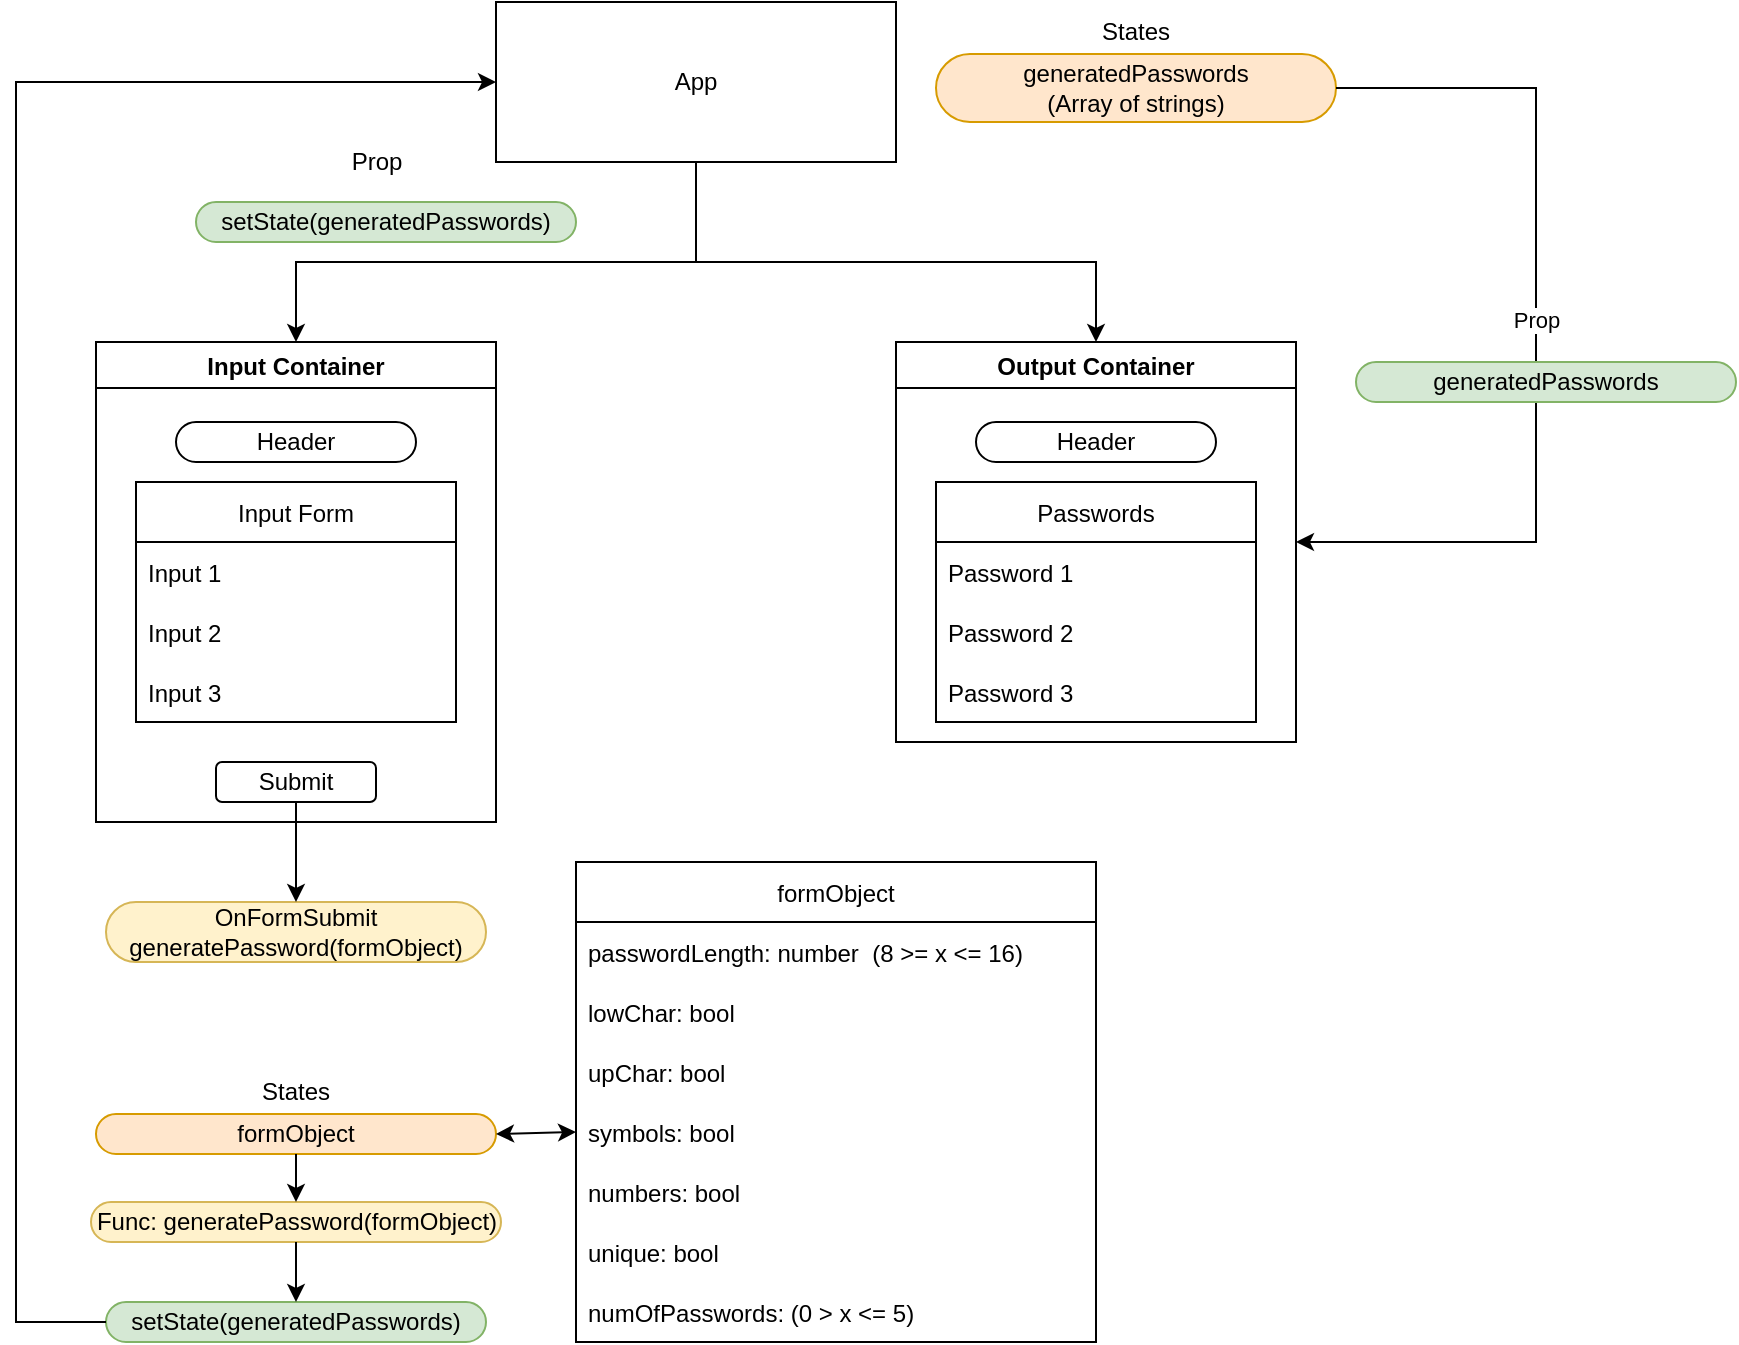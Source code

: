 <mxfile version="16.2.7" type="github">
  <diagram id="k0uZgZyYwI2Upb_hqEyq" name="Page-1">
    <mxGraphModel dx="1293" dy="693" grid="1" gridSize="10" guides="1" tooltips="1" connect="1" arrows="1" fold="1" page="1" pageScale="1" pageWidth="850" pageHeight="1100" math="0" shadow="0">
      <root>
        <mxCell id="0" />
        <mxCell id="1" parent="0" />
        <mxCell id="zKvZWbMJzwQfPkqD02Oh-1" value="App" style="rounded=0;whiteSpace=wrap;html=1;" parent="1" vertex="1">
          <mxGeometry x="665" y="140" width="200" height="80" as="geometry" />
        </mxCell>
        <mxCell id="zKvZWbMJzwQfPkqD02Oh-14" value="Input Container" style="swimlane;" parent="1" vertex="1">
          <mxGeometry x="465" y="310" width="200" height="240" as="geometry" />
        </mxCell>
        <mxCell id="zKvZWbMJzwQfPkqD02Oh-6" value="Header" style="rounded=1;whiteSpace=wrap;html=1;arcSize=50;" parent="zKvZWbMJzwQfPkqD02Oh-14" vertex="1">
          <mxGeometry x="40" y="40" width="120" height="20" as="geometry" />
        </mxCell>
        <mxCell id="zKvZWbMJzwQfPkqD02Oh-15" value="Input Form" style="swimlane;fontStyle=0;childLayout=stackLayout;horizontal=1;startSize=30;horizontalStack=0;resizeParent=1;resizeParentMax=0;resizeLast=0;collapsible=1;marginBottom=0;swimlaneLine=1;rounded=0;shadow=0;sketch=0;glass=0;" parent="zKvZWbMJzwQfPkqD02Oh-14" vertex="1">
          <mxGeometry x="20" y="70" width="160" height="120" as="geometry">
            <mxRectangle x="330" y="330" width="60" height="30" as="alternateBounds" />
          </mxGeometry>
        </mxCell>
        <mxCell id="zKvZWbMJzwQfPkqD02Oh-16" value="Input 1" style="text;strokeColor=none;fillColor=none;align=left;verticalAlign=middle;spacingLeft=4;spacingRight=4;overflow=hidden;points=[[0,0.5],[1,0.5]];portConstraint=eastwest;rotatable=0;" parent="zKvZWbMJzwQfPkqD02Oh-15" vertex="1">
          <mxGeometry y="30" width="160" height="30" as="geometry" />
        </mxCell>
        <mxCell id="zKvZWbMJzwQfPkqD02Oh-17" value="Input 2" style="text;strokeColor=none;fillColor=none;align=left;verticalAlign=middle;spacingLeft=4;spacingRight=4;overflow=hidden;points=[[0,0.5],[1,0.5]];portConstraint=eastwest;rotatable=0;" parent="zKvZWbMJzwQfPkqD02Oh-15" vertex="1">
          <mxGeometry y="60" width="160" height="30" as="geometry" />
        </mxCell>
        <mxCell id="zKvZWbMJzwQfPkqD02Oh-18" value="Input 3" style="text;strokeColor=none;fillColor=none;align=left;verticalAlign=middle;spacingLeft=4;spacingRight=4;overflow=hidden;points=[[0,0.5],[1,0.5]];portConstraint=eastwest;rotatable=0;" parent="zKvZWbMJzwQfPkqD02Oh-15" vertex="1">
          <mxGeometry y="90" width="160" height="30" as="geometry" />
        </mxCell>
        <mxCell id="zKvZWbMJzwQfPkqD02Oh-44" value="Submit" style="rounded=1;whiteSpace=wrap;html=1;shadow=0;glass=0;sketch=0;" parent="zKvZWbMJzwQfPkqD02Oh-14" vertex="1">
          <mxGeometry x="60" y="210" width="80" height="20" as="geometry" />
        </mxCell>
        <mxCell id="zKvZWbMJzwQfPkqD02Oh-20" value="Output Container" style="swimlane;" parent="1" vertex="1">
          <mxGeometry x="865" y="310" width="200" height="200" as="geometry" />
        </mxCell>
        <mxCell id="zKvZWbMJzwQfPkqD02Oh-21" value="Header" style="rounded=1;whiteSpace=wrap;html=1;arcSize=50;" parent="zKvZWbMJzwQfPkqD02Oh-20" vertex="1">
          <mxGeometry x="40" y="40" width="120" height="20" as="geometry" />
        </mxCell>
        <mxCell id="zKvZWbMJzwQfPkqD02Oh-22" value="Passwords" style="swimlane;fontStyle=0;childLayout=stackLayout;horizontal=1;startSize=30;horizontalStack=0;resizeParent=1;resizeParentMax=0;resizeLast=0;collapsible=1;marginBottom=0;swimlaneLine=1;rounded=0;shadow=0;sketch=0;glass=0;" parent="zKvZWbMJzwQfPkqD02Oh-20" vertex="1">
          <mxGeometry x="20" y="70" width="160" height="120" as="geometry">
            <mxRectangle x="330" y="330" width="60" height="30" as="alternateBounds" />
          </mxGeometry>
        </mxCell>
        <mxCell id="zKvZWbMJzwQfPkqD02Oh-23" value="Password 1" style="text;strokeColor=none;fillColor=none;align=left;verticalAlign=middle;spacingLeft=4;spacingRight=4;overflow=hidden;points=[[0,0.5],[1,0.5]];portConstraint=eastwest;rotatable=0;" parent="zKvZWbMJzwQfPkqD02Oh-22" vertex="1">
          <mxGeometry y="30" width="160" height="30" as="geometry" />
        </mxCell>
        <mxCell id="zKvZWbMJzwQfPkqD02Oh-24" value="Password 2" style="text;strokeColor=none;fillColor=none;align=left;verticalAlign=middle;spacingLeft=4;spacingRight=4;overflow=hidden;points=[[0,0.5],[1,0.5]];portConstraint=eastwest;rotatable=0;" parent="zKvZWbMJzwQfPkqD02Oh-22" vertex="1">
          <mxGeometry y="60" width="160" height="30" as="geometry" />
        </mxCell>
        <mxCell id="zKvZWbMJzwQfPkqD02Oh-25" value="Password 3" style="text;strokeColor=none;fillColor=none;align=left;verticalAlign=middle;spacingLeft=4;spacingRight=4;overflow=hidden;points=[[0,0.5],[1,0.5]];portConstraint=eastwest;rotatable=0;" parent="zKvZWbMJzwQfPkqD02Oh-22" vertex="1">
          <mxGeometry y="90" width="160" height="30" as="geometry" />
        </mxCell>
        <mxCell id="zKvZWbMJzwQfPkqD02Oh-26" value="" style="endArrow=classic;html=1;rounded=0;exitX=0.5;exitY=1;exitDx=0;exitDy=0;entryX=0.5;entryY=0;entryDx=0;entryDy=0;" parent="1" source="zKvZWbMJzwQfPkqD02Oh-1" target="zKvZWbMJzwQfPkqD02Oh-14" edge="1">
          <mxGeometry width="50" height="50" relative="1" as="geometry">
            <mxPoint x="715" y="490" as="sourcePoint" />
            <mxPoint x="765" y="440" as="targetPoint" />
            <Array as="points">
              <mxPoint x="765" y="270" />
              <mxPoint x="565" y="270" />
            </Array>
          </mxGeometry>
        </mxCell>
        <mxCell id="zKvZWbMJzwQfPkqD02Oh-27" value="" style="endArrow=classic;html=1;rounded=0;entryX=0.5;entryY=0;entryDx=0;entryDy=0;" parent="1" target="zKvZWbMJzwQfPkqD02Oh-20" edge="1">
          <mxGeometry width="50" height="50" relative="1" as="geometry">
            <mxPoint x="765" y="220" as="sourcePoint" />
            <mxPoint x="575" y="320" as="targetPoint" />
            <Array as="points">
              <mxPoint x="765" y="270" />
              <mxPoint x="965" y="270" />
            </Array>
          </mxGeometry>
        </mxCell>
        <mxCell id="zKvZWbMJzwQfPkqD02Oh-28" value="generatedPasswords&lt;br&gt;(Array of strings)" style="rounded=1;whiteSpace=wrap;html=1;shadow=0;glass=0;sketch=0;arcSize=50;fillColor=#ffe6cc;strokeColor=#d79b00;" parent="1" vertex="1">
          <mxGeometry x="885" y="166" width="200" height="34" as="geometry" />
        </mxCell>
        <mxCell id="zKvZWbMJzwQfPkqD02Oh-29" value="States" style="text;html=1;strokeColor=none;fillColor=none;align=center;verticalAlign=middle;whiteSpace=wrap;rounded=0;shadow=0;glass=0;sketch=0;" parent="1" vertex="1">
          <mxGeometry x="955" y="140" width="60" height="30" as="geometry" />
        </mxCell>
        <mxCell id="zKvZWbMJzwQfPkqD02Oh-30" value="" style="endArrow=classic;html=1;rounded=0;exitX=1;exitY=0.5;exitDx=0;exitDy=0;entryX=1;entryY=0.5;entryDx=0;entryDy=0;" parent="1" source="zKvZWbMJzwQfPkqD02Oh-28" target="zKvZWbMJzwQfPkqD02Oh-20" edge="1">
          <mxGeometry width="50" height="50" relative="1" as="geometry">
            <mxPoint x="715" y="480" as="sourcePoint" />
            <mxPoint x="765" y="430" as="targetPoint" />
            <Array as="points">
              <mxPoint x="1185" y="183" />
              <mxPoint x="1185" y="300" />
              <mxPoint x="1185" y="410" />
            </Array>
          </mxGeometry>
        </mxCell>
        <mxCell id="zKvZWbMJzwQfPkqD02Oh-33" value="Prop" style="edgeLabel;html=1;align=center;verticalAlign=middle;resizable=0;points=[];" parent="zKvZWbMJzwQfPkqD02Oh-30" vertex="1" connectable="0">
          <mxGeometry x="0.119" y="3" relative="1" as="geometry">
            <mxPoint x="-3" y="-34" as="offset" />
          </mxGeometry>
        </mxCell>
        <mxCell id="zKvZWbMJzwQfPkqD02Oh-34" value="formObject" style="rounded=1;whiteSpace=wrap;html=1;shadow=0;glass=0;sketch=0;arcSize=50;fillColor=#ffe6cc;strokeColor=#d79b00;" parent="1" vertex="1">
          <mxGeometry x="465" y="696" width="200" height="20" as="geometry" />
        </mxCell>
        <mxCell id="zKvZWbMJzwQfPkqD02Oh-35" value="States" style="text;html=1;strokeColor=none;fillColor=none;align=center;verticalAlign=middle;whiteSpace=wrap;rounded=0;shadow=0;glass=0;sketch=0;" parent="1" vertex="1">
          <mxGeometry x="535" y="670" width="60" height="30" as="geometry" />
        </mxCell>
        <mxCell id="zKvZWbMJzwQfPkqD02Oh-36" value="setState(generatedPasswords)" style="rounded=1;whiteSpace=wrap;html=1;shadow=0;glass=0;sketch=0;arcSize=50;fillColor=#d5e8d4;strokeColor=#82b366;" parent="1" vertex="1">
          <mxGeometry x="515" y="240" width="190" height="20" as="geometry" />
        </mxCell>
        <mxCell id="zKvZWbMJzwQfPkqD02Oh-37" value="setState(generatedPasswords)" style="rounded=1;whiteSpace=wrap;html=1;shadow=0;glass=0;sketch=0;arcSize=50;fillColor=#d5e8d4;strokeColor=#82b366;" parent="1" vertex="1">
          <mxGeometry x="470" y="790" width="190" height="20" as="geometry" />
        </mxCell>
        <mxCell id="zKvZWbMJzwQfPkqD02Oh-38" value="Prop" style="text;html=1;align=center;verticalAlign=middle;resizable=0;points=[];autosize=1;strokeColor=none;fillColor=none;" parent="1" vertex="1">
          <mxGeometry x="585" y="210" width="40" height="20" as="geometry" />
        </mxCell>
        <mxCell id="zKvZWbMJzwQfPkqD02Oh-40" value="" style="endArrow=classic;html=1;rounded=0;exitX=0;exitY=0.5;exitDx=0;exitDy=0;entryX=0;entryY=0.5;entryDx=0;entryDy=0;" parent="1" source="zKvZWbMJzwQfPkqD02Oh-37" target="zKvZWbMJzwQfPkqD02Oh-1" edge="1">
          <mxGeometry width="50" height="50" relative="1" as="geometry">
            <mxPoint x="715" y="460" as="sourcePoint" />
            <mxPoint x="765" y="410" as="targetPoint" />
            <Array as="points">
              <mxPoint x="425" y="800" />
              <mxPoint x="425" y="350" />
              <mxPoint x="425" y="180" />
            </Array>
          </mxGeometry>
        </mxCell>
        <mxCell id="zKvZWbMJzwQfPkqD02Oh-41" value="Func: generatePassword(formObject)" style="rounded=1;whiteSpace=wrap;html=1;shadow=0;glass=0;sketch=0;arcSize=50;fillColor=#fff2cc;strokeColor=#d6b656;" parent="1" vertex="1">
          <mxGeometry x="462.5" y="740" width="205" height="20" as="geometry" />
        </mxCell>
        <mxCell id="zKvZWbMJzwQfPkqD02Oh-42" value="" style="endArrow=classic;html=1;rounded=0;exitX=0.5;exitY=1;exitDx=0;exitDy=0;entryX=0.5;entryY=0;entryDx=0;entryDy=0;" parent="1" source="zKvZWbMJzwQfPkqD02Oh-34" target="zKvZWbMJzwQfPkqD02Oh-41" edge="1">
          <mxGeometry width="50" height="50" relative="1" as="geometry">
            <mxPoint x="715" y="610" as="sourcePoint" />
            <mxPoint x="765" y="560" as="targetPoint" />
          </mxGeometry>
        </mxCell>
        <mxCell id="zKvZWbMJzwQfPkqD02Oh-43" value="" style="endArrow=classic;html=1;rounded=0;exitX=0.5;exitY=1;exitDx=0;exitDy=0;entryX=0.5;entryY=0;entryDx=0;entryDy=0;" parent="1" source="zKvZWbMJzwQfPkqD02Oh-41" target="zKvZWbMJzwQfPkqD02Oh-37" edge="1">
          <mxGeometry width="50" height="50" relative="1" as="geometry">
            <mxPoint x="715" y="610" as="sourcePoint" />
            <mxPoint x="745" y="750" as="targetPoint" />
          </mxGeometry>
        </mxCell>
        <mxCell id="zKvZWbMJzwQfPkqD02Oh-45" value="OnFormSubmit&lt;br&gt;generatePassword(formObject)" style="rounded=1;whiteSpace=wrap;html=1;shadow=0;glass=0;sketch=0;arcSize=50;fillColor=#fff2cc;strokeColor=#d6b656;" parent="1" vertex="1">
          <mxGeometry x="470" y="590" width="190" height="30" as="geometry" />
        </mxCell>
        <mxCell id="zKvZWbMJzwQfPkqD02Oh-46" value="" style="endArrow=classic;html=1;rounded=0;exitX=0.5;exitY=1;exitDx=0;exitDy=0;entryX=0.5;entryY=0;entryDx=0;entryDy=0;" parent="1" source="zKvZWbMJzwQfPkqD02Oh-44" target="zKvZWbMJzwQfPkqD02Oh-45" edge="1">
          <mxGeometry width="50" height="50" relative="1" as="geometry">
            <mxPoint x="715" y="550" as="sourcePoint" />
            <mxPoint x="765" y="500" as="targetPoint" />
          </mxGeometry>
        </mxCell>
        <mxCell id="r4Dhjcxrm_ZlPEv7jadK-1" value="generatedPasswords" style="rounded=1;whiteSpace=wrap;html=1;shadow=0;glass=0;sketch=0;arcSize=50;fillColor=#d5e8d4;strokeColor=#82b366;" vertex="1" parent="1">
          <mxGeometry x="1095" y="320" width="190" height="20" as="geometry" />
        </mxCell>
        <mxCell id="r4Dhjcxrm_ZlPEv7jadK-6" value="formObject" style="swimlane;fontStyle=0;childLayout=stackLayout;horizontal=1;startSize=30;horizontalStack=0;resizeParent=1;resizeParentMax=0;resizeLast=0;collapsible=1;marginBottom=0;" vertex="1" parent="1">
          <mxGeometry x="705" y="570" width="260" height="240" as="geometry" />
        </mxCell>
        <mxCell id="r4Dhjcxrm_ZlPEv7jadK-7" value="passwordLength: number  (8 &gt;= x &lt;= 16)" style="text;strokeColor=none;fillColor=none;align=left;verticalAlign=middle;spacingLeft=4;spacingRight=4;overflow=hidden;points=[[0,0.5],[1,0.5]];portConstraint=eastwest;rotatable=0;" vertex="1" parent="r4Dhjcxrm_ZlPEv7jadK-6">
          <mxGeometry y="30" width="260" height="30" as="geometry" />
        </mxCell>
        <mxCell id="r4Dhjcxrm_ZlPEv7jadK-10" value="lowChar: bool" style="text;strokeColor=none;fillColor=none;align=left;verticalAlign=middle;spacingLeft=4;spacingRight=4;overflow=hidden;points=[[0,0.5],[1,0.5]];portConstraint=eastwest;rotatable=0;" vertex="1" parent="r4Dhjcxrm_ZlPEv7jadK-6">
          <mxGeometry y="60" width="260" height="30" as="geometry" />
        </mxCell>
        <mxCell id="r4Dhjcxrm_ZlPEv7jadK-8" value="upChar: bool" style="text;strokeColor=none;fillColor=none;align=left;verticalAlign=middle;spacingLeft=4;spacingRight=4;overflow=hidden;points=[[0,0.5],[1,0.5]];portConstraint=eastwest;rotatable=0;" vertex="1" parent="r4Dhjcxrm_ZlPEv7jadK-6">
          <mxGeometry y="90" width="260" height="30" as="geometry" />
        </mxCell>
        <mxCell id="r4Dhjcxrm_ZlPEv7jadK-11" value="symbols: bool" style="text;strokeColor=none;fillColor=none;align=left;verticalAlign=middle;spacingLeft=4;spacingRight=4;overflow=hidden;points=[[0,0.5],[1,0.5]];portConstraint=eastwest;rotatable=0;" vertex="1" parent="r4Dhjcxrm_ZlPEv7jadK-6">
          <mxGeometry y="120" width="260" height="30" as="geometry" />
        </mxCell>
        <mxCell id="r4Dhjcxrm_ZlPEv7jadK-12" value="numbers: bool" style="text;strokeColor=none;fillColor=none;align=left;verticalAlign=middle;spacingLeft=4;spacingRight=4;overflow=hidden;points=[[0,0.5],[1,0.5]];portConstraint=eastwest;rotatable=0;" vertex="1" parent="r4Dhjcxrm_ZlPEv7jadK-6">
          <mxGeometry y="150" width="260" height="30" as="geometry" />
        </mxCell>
        <mxCell id="r4Dhjcxrm_ZlPEv7jadK-9" value="unique: bool" style="text;strokeColor=none;fillColor=none;align=left;verticalAlign=middle;spacingLeft=4;spacingRight=4;overflow=hidden;points=[[0,0.5],[1,0.5]];portConstraint=eastwest;rotatable=0;" vertex="1" parent="r4Dhjcxrm_ZlPEv7jadK-6">
          <mxGeometry y="180" width="260" height="30" as="geometry" />
        </mxCell>
        <mxCell id="r4Dhjcxrm_ZlPEv7jadK-13" value="numOfPasswords: (0 &gt; x &lt;= 5)" style="text;strokeColor=none;fillColor=none;align=left;verticalAlign=middle;spacingLeft=4;spacingRight=4;overflow=hidden;points=[[0,0.5],[1,0.5]];portConstraint=eastwest;rotatable=0;" vertex="1" parent="r4Dhjcxrm_ZlPEv7jadK-6">
          <mxGeometry y="210" width="260" height="30" as="geometry" />
        </mxCell>
        <mxCell id="r4Dhjcxrm_ZlPEv7jadK-15" value="" style="endArrow=classic;startArrow=classic;html=1;rounded=0;exitX=1;exitY=0.5;exitDx=0;exitDy=0;entryX=0;entryY=0.5;entryDx=0;entryDy=0;" edge="1" parent="1" source="zKvZWbMJzwQfPkqD02Oh-34" target="r4Dhjcxrm_ZlPEv7jadK-11">
          <mxGeometry width="50" height="50" relative="1" as="geometry">
            <mxPoint x="810" y="530" as="sourcePoint" />
            <mxPoint x="680" y="660" as="targetPoint" />
          </mxGeometry>
        </mxCell>
      </root>
    </mxGraphModel>
  </diagram>
</mxfile>
